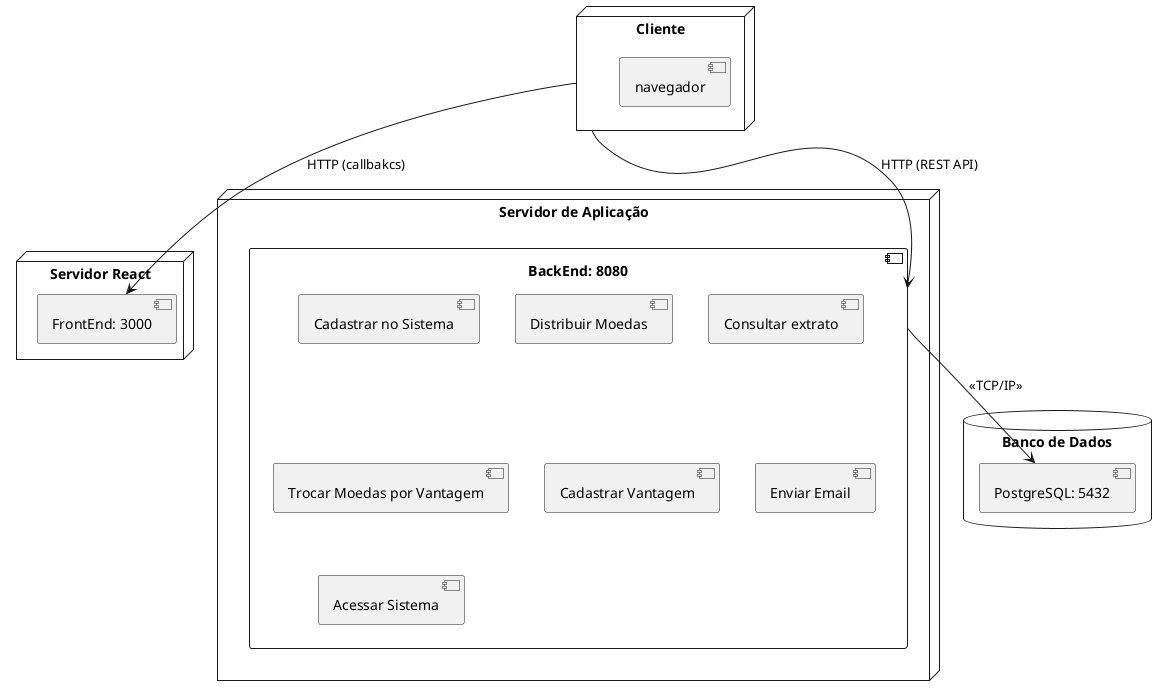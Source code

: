 @startuml
node "Servidor React" {
    [FrontEnd: 3000] as FrontEnd
}

node "Servidor de Aplicação" {
    [BackEnd: 8080] as BackEnd
    component [BackEnd] {
        [Cadastrar no Sistema]
        [Distribuir Moedas]
        [Consultar extrato]
        [Trocar Moedas por Vantagem]
        [Cadastrar Vantagem]
        [Enviar Email]
        [Acessar Sistema]
    }
}

database "Banco de Dados" {
    [PostgreSQL: 5432] as PostgreSQL
}

node "Cliente" {
    [navegador]
}

[Cliente] --> [FrontEnd] : HTTP (callbakcs)
[Cliente] --> [BackEnd] : HTTP (REST API)
[BackEnd] --> [PostgreSQL] : <<TCP/IP>>

@enduml
